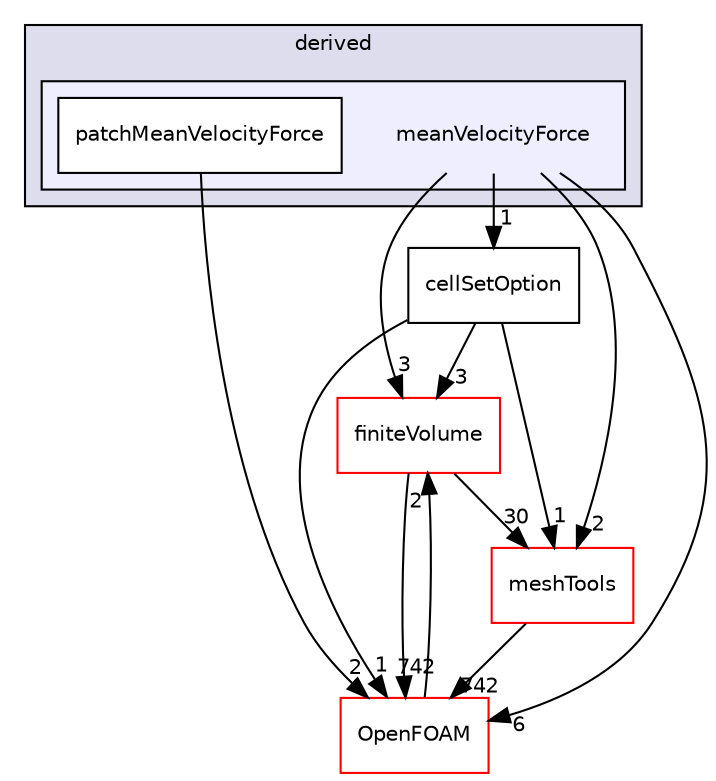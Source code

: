 digraph "src/fvOptions/sources/derived/meanVelocityForce" {
  bgcolor=transparent;
  compound=true
  node [ fontsize="10", fontname="Helvetica"];
  edge [ labelfontsize="10", labelfontname="Helvetica"];
  subgraph clusterdir_04ada5f3e1c5f73b4b84eeccdf3d9cec {
    graph [ bgcolor="#ddddee", pencolor="black", label="derived" fontname="Helvetica", fontsize="10", URL="dir_04ada5f3e1c5f73b4b84eeccdf3d9cec.html"]
  subgraph clusterdir_480b2b3b2854600013d45bb6ffed2c73 {
    graph [ bgcolor="#eeeeff", pencolor="black", label="" URL="dir_480b2b3b2854600013d45bb6ffed2c73.html"];
    dir_480b2b3b2854600013d45bb6ffed2c73 [shape=plaintext label="meanVelocityForce"];
    dir_1b6986f4669362627c4ddb6efa429541 [shape=box label="patchMeanVelocityForce" color="black" fillcolor="white" style="filled" URL="dir_1b6986f4669362627c4ddb6efa429541.html"];
  }
  }
  dir_9bd15774b555cf7259a6fa18f99fe99b [shape=box label="finiteVolume" color="red" URL="dir_9bd15774b555cf7259a6fa18f99fe99b.html"];
  dir_ae30ad0bef50cf391b24c614251bb9fd [shape=box label="meshTools" color="red" URL="dir_ae30ad0bef50cf391b24c614251bb9fd.html"];
  dir_c5473ff19b20e6ec4dfe5c310b3778a8 [shape=box label="OpenFOAM" color="red" URL="dir_c5473ff19b20e6ec4dfe5c310b3778a8.html"];
  dir_3985ce20ae33982f8c583731dc480b49 [shape=box label="cellSetOption" URL="dir_3985ce20ae33982f8c583731dc480b49.html"];
  dir_480b2b3b2854600013d45bb6ffed2c73->dir_9bd15774b555cf7259a6fa18f99fe99b [headlabel="3", labeldistance=1.5 headhref="dir_001366_000867.html"];
  dir_480b2b3b2854600013d45bb6ffed2c73->dir_ae30ad0bef50cf391b24c614251bb9fd [headlabel="2", labeldistance=1.5 headhref="dir_001366_001783.html"];
  dir_480b2b3b2854600013d45bb6ffed2c73->dir_c5473ff19b20e6ec4dfe5c310b3778a8 [headlabel="6", labeldistance=1.5 headhref="dir_001366_001929.html"];
  dir_480b2b3b2854600013d45bb6ffed2c73->dir_3985ce20ae33982f8c583731dc480b49 [headlabel="1", labeldistance=1.5 headhref="dir_001366_001351.html"];
  dir_9bd15774b555cf7259a6fa18f99fe99b->dir_ae30ad0bef50cf391b24c614251bb9fd [headlabel="30", labeldistance=1.5 headhref="dir_000867_001783.html"];
  dir_9bd15774b555cf7259a6fa18f99fe99b->dir_c5473ff19b20e6ec4dfe5c310b3778a8 [headlabel="742", labeldistance=1.5 headhref="dir_000867_001929.html"];
  dir_1b6986f4669362627c4ddb6efa429541->dir_c5473ff19b20e6ec4dfe5c310b3778a8 [headlabel="2", labeldistance=1.5 headhref="dir_001367_001929.html"];
  dir_ae30ad0bef50cf391b24c614251bb9fd->dir_c5473ff19b20e6ec4dfe5c310b3778a8 [headlabel="742", labeldistance=1.5 headhref="dir_001783_001929.html"];
  dir_c5473ff19b20e6ec4dfe5c310b3778a8->dir_9bd15774b555cf7259a6fa18f99fe99b [headlabel="2", labeldistance=1.5 headhref="dir_001929_000867.html"];
  dir_3985ce20ae33982f8c583731dc480b49->dir_9bd15774b555cf7259a6fa18f99fe99b [headlabel="3", labeldistance=1.5 headhref="dir_001351_000867.html"];
  dir_3985ce20ae33982f8c583731dc480b49->dir_ae30ad0bef50cf391b24c614251bb9fd [headlabel="1", labeldistance=1.5 headhref="dir_001351_001783.html"];
  dir_3985ce20ae33982f8c583731dc480b49->dir_c5473ff19b20e6ec4dfe5c310b3778a8 [headlabel="1", labeldistance=1.5 headhref="dir_001351_001929.html"];
}
